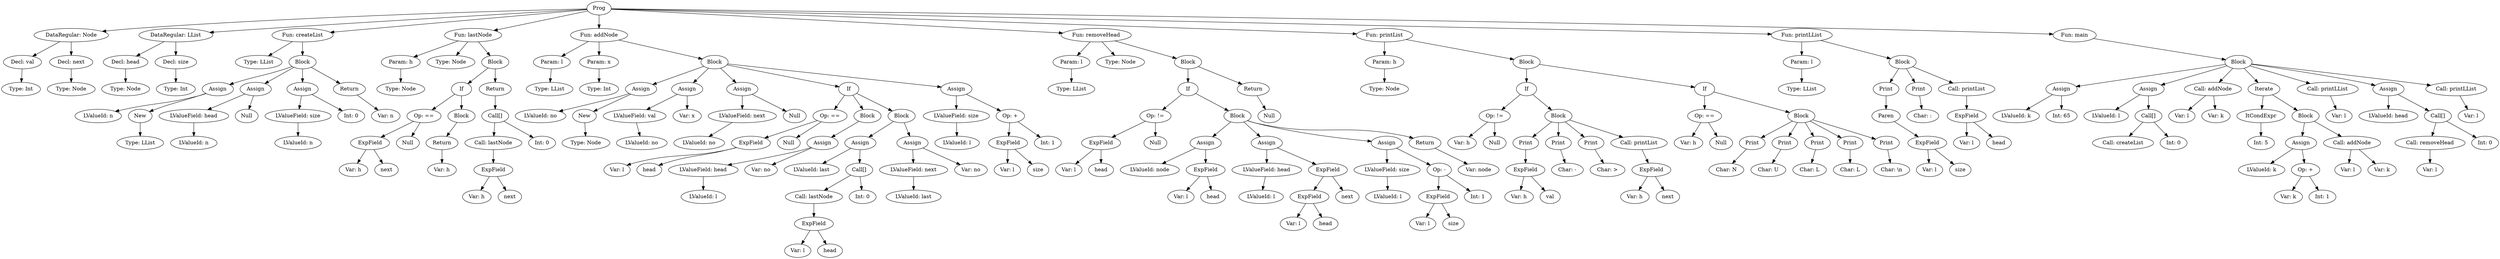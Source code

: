 digraph AST {
"Prog1918627686" [label="Prog"];
"DataRegular747464370" [label="DataRegular: Node"];
"Prog1918627686" -> "DataRegular747464370";
"Decl1513712028" [label="Decl: val"];
"DataRegular747464370" -> "Decl1513712028";
"Type1018547642" [label="Type: Int"];
"Decl1513712028" -> "Type1018547642";
"Decl1456208737" [label="Decl: next"];
"DataRegular747464370" -> "Decl1456208737";
"Type288665596" [label="Type: Node"];
"Decl1456208737" -> "Type288665596";
"DataRegular13648335" [label="DataRegular: LList"];
"Prog1918627686" -> "DataRegular13648335";
"Decl312116338" [label="Decl: head"];
"DataRegular13648335" -> "Decl312116338";
"Type453211571" [label="Type: Node"];
"Decl312116338" -> "Type453211571";
"Decl796684896" [label="Decl: size"];
"DataRegular13648335" -> "Decl796684896";
"Type757108857" [label="Type: Int"];
"Decl796684896" -> "Type757108857";
"Fun1809787067" [label="Fun: createList"];
"Prog1918627686" -> "Fun1809787067";
"Type1802598046" [label="Type: LList"];
"Fun1809787067" -> "Type1802598046";
"CmdBlock659748578" [label="Block"];
"Fun1809787067" -> "CmdBlock659748578";
"CmdAssign240650537" [label="Assign"];
"CmdBlock659748578" -> "CmdAssign240650537";
"LValueId483422889" [label="LValueId: n"];
"CmdAssign240650537" -> "LValueId483422889";
"ExpNew2088051243" [label="New"];
"CmdAssign240650537" -> "ExpNew2088051243";
"Type1277181601" [label="Type: LList"];
"ExpNew2088051243" -> "Type1277181601";
"CmdAssign41903949" [label="Assign"];
"CmdBlock659748578" -> "CmdAssign41903949";
"LValueField488970385" [label="LValueField: head"];
"CmdAssign41903949" -> "LValueField488970385";
"LValueId1209271652" [label="LValueId: n"];
"LValueField488970385" -> "LValueId1209271652";
"ExpNull93122545" [label="Null"];
"CmdAssign41903949" -> "ExpNull93122545";
"CmdAssign2083562754" [label="Assign"];
"CmdBlock659748578" -> "CmdAssign2083562754";
"LValueField1239731077" [label="LValueField: size"];
"CmdAssign2083562754" -> "LValueField1239731077";
"LValueId557041912" [label="LValueId: n"];
"LValueField1239731077" -> "LValueId557041912";
"ExpInt1134712904" [label="Int: 0"];
"CmdAssign2083562754" -> "ExpInt1134712904";
"CmdReturn985922955" [label="Return"];
"CmdBlock659748578" -> "CmdReturn985922955";
"ExpVar1435804085" [label="Var: n"];
"CmdReturn985922955" -> "ExpVar1435804085";
"Fun1784662007" [label="Fun: lastNode"];
"Prog1918627686" -> "Fun1784662007";
"Param997110508" [label="Param: h"];
"Fun1784662007" -> "Param997110508";
"Type509886383" [label="Type: Node"];
"Param997110508" -> "Type509886383";
"Type1854778591" [label="Type: Node"];
"Fun1784662007" -> "Type1854778591";
"CmdBlock2054798982" [label="Block"];
"Fun1784662007" -> "CmdBlock2054798982";
"CmdIf885951223" [label="If"];
"CmdBlock2054798982" -> "CmdIf885951223";
"ExpBinOp191382150" [label="Op: =="];
"CmdIf885951223" -> "ExpBinOp191382150";
node0 [label="ExpField"];
ExpBinOp191382150 -> node0;
"ExpVar142666848" [label="Var: h"];
"node0" -> "ExpVar142666848";
node1 [label="next"];
node0 -> node1;
"ExpNull1060830840" [label="Null"];
"ExpBinOp191382150" -> "ExpNull1060830840";
"CmdBlock2137211482" [label="Block"];
"CmdIf885951223" -> "CmdBlock2137211482";
"CmdReturn920011586" [label="Return"];
"CmdBlock2137211482" -> "CmdReturn920011586";
"ExpVar968514068" [label="Var: h"];
"CmdReturn920011586" -> "ExpVar968514068";
"CmdReturn1360767589" [label="Return"];
"CmdBlock2054798982" -> "CmdReturn1360767589";
"ExpCallIndexed873415566" [label="Call[]"];
"CmdReturn1360767589" -> "ExpCallIndexed873415566";
"ExpCall818403870" [label="Call: lastNode"];
"ExpCallIndexed873415566" -> "ExpCall818403870";
node2 [label="ExpField"];
ExpCall818403870 -> node2;
"ExpVar1531333864" [label="Var: h"];
"node2" -> "ExpVar1531333864";
node3 [label="next"];
node2 -> node3;
"ExpInt1468177767" [label="Int: 0"];
"ExpCallIndexed873415566" -> "ExpInt1468177767";
"Fun434091818" [label="Fun: addNode"];
"Prog1918627686" -> "Fun434091818";
"Param398887205" [label="Param: l"];
"Fun434091818" -> "Param398887205";
"Type2114889273" [label="Type: LList"];
"Param398887205" -> "Type2114889273";
"Param1025799482" [label="Param: x"];
"Fun434091818" -> "Param1025799482";
"Type1504109395" [label="Type: Int"];
"Param1025799482" -> "Type1504109395";
"CmdBlock2047526627" [label="Block"];
"Fun434091818" -> "CmdBlock2047526627";
"CmdAssign1908316405" [label="Assign"];
"CmdBlock2047526627" -> "CmdAssign1908316405";
"LValueId1873653341" [label="LValueId: no"];
"CmdAssign1908316405" -> "LValueId1873653341";
"ExpNew25126016" [label="New"];
"CmdAssign1908316405" -> "ExpNew25126016";
"Type762218386" [label="Type: Node"];
"ExpNew25126016" -> "Type762218386";
"CmdAssign672320506" [label="Assign"];
"CmdBlock2047526627" -> "CmdAssign672320506";
"LValueField718231523" [label="LValueField: val"];
"CmdAssign672320506" -> "LValueField718231523";
"LValueId1349414238" [label="LValueId: no"];
"LValueField718231523" -> "LValueId1349414238";
"ExpVar157627094" [label="Var: x"];
"CmdAssign672320506" -> "ExpVar157627094";
"CmdAssign932607259" [label="Assign"];
"CmdBlock2047526627" -> "CmdAssign932607259";
"LValueField1740000325" [label="LValueField: next"];
"CmdAssign932607259" -> "LValueField1740000325";
"LValueId1142020464" [label="LValueId: no"];
"LValueField1740000325" -> "LValueId1142020464";
"ExpNull1682092198" [label="Null"];
"CmdAssign932607259" -> "ExpNull1682092198";
"CmdIf1626877848" [label="If"];
"CmdBlock2047526627" -> "CmdIf1626877848";
"ExpBinOp905544614" [label="Op: =="];
"CmdIf1626877848" -> "ExpBinOp905544614";
node4 [label="ExpField"];
ExpBinOp905544614 -> node4;
"ExpVar2137589296" [label="Var: l"];
"node4" -> "ExpVar2137589296";
node5 [label="head"];
node4 -> node5;
"ExpNull249515771" [label="Null"];
"ExpBinOp905544614" -> "ExpNull249515771";
"CmdBlock796533847" [label="Block"];
"CmdIf1626877848" -> "CmdBlock796533847";
"CmdAssign1449621165" [label="Assign"];
"CmdBlock796533847" -> "CmdAssign1449621165";
"LValueField1627960023" [label="LValueField: head"];
"CmdAssign1449621165" -> "LValueField1627960023";
"LValueId357863579" [label="LValueId: l"];
"LValueField1627960023" -> "LValueId357863579";
"ExpVar1811044090" [label="Var: no"];
"CmdAssign1449621165" -> "ExpVar1811044090";
"CmdBlock114132791" [label="Block"];
"CmdIf1626877848" -> "CmdBlock114132791";
"CmdAssign586617651" [label="Assign"];
"CmdBlock114132791" -> "CmdAssign586617651";
"LValueId328638398" [label="LValueId: last"];
"CmdAssign586617651" -> "LValueId328638398";
"ExpCallIndexed1789550256" [label="Call[]"];
"CmdAssign586617651" -> "ExpCallIndexed1789550256";
"ExpCall3447021" [label="Call: lastNode"];
"ExpCallIndexed1789550256" -> "ExpCall3447021";
node6 [label="ExpField"];
ExpCall3447021 -> node6;
"ExpVar440434003" [label="Var: l"];
"node6" -> "ExpVar440434003";
node7 [label="head"];
node6 -> node7;
"ExpInt1032616650" [label="Int: 0"];
"ExpCallIndexed1789550256" -> "ExpInt1032616650";
"CmdAssign99347477" [label="Assign"];
"CmdBlock114132791" -> "CmdAssign99347477";
"LValueField566034357" [label="LValueField: next"];
"CmdAssign99347477" -> "LValueField566034357";
"LValueId940553268" [label="LValueId: last"];
"LValueField566034357" -> "LValueId940553268";
"ExpVar1720435669" [label="Var: no"];
"CmdAssign99347477" -> "ExpVar1720435669";
"CmdAssign1020923989" [label="Assign"];
"CmdBlock2047526627" -> "CmdAssign1020923989";
"LValueField2052915500" [label="LValueField: size"];
"CmdAssign1020923989" -> "LValueField2052915500";
"LValueId1068934215" [label="LValueId: l"];
"LValueField2052915500" -> "LValueId1068934215";
"ExpBinOp127618319" [label="Op: +"];
"CmdAssign1020923989" -> "ExpBinOp127618319";
node8 [label="ExpField"];
ExpBinOp127618319 -> node8;
"ExpVar1798286609" [label="Var: l"];
"node8" -> "ExpVar1798286609";
node9 [label="size"];
node8 -> node9;
"ExpInt2036958521" [label="Int: 1"];
"ExpBinOp127618319" -> "ExpInt2036958521";
"Fun1945604815" [label="Fun: removeHead"];
"Prog1918627686" -> "Fun1945604815";
"Param785992331" [label="Param: l"];
"Fun1945604815" -> "Param785992331";
"Type940060004" [label="Type: LList"];
"Param785992331" -> "Type940060004";
"Type234698513" [label="Type: Node"];
"Fun1945604815" -> "Type234698513";
"CmdBlock1121172875" [label="Block"];
"Fun1945604815" -> "CmdBlock1121172875";
"CmdIf649734728" [label="If"];
"CmdBlock1121172875" -> "CmdIf649734728";
"ExpBinOp1595953398" [label="Op: !="];
"CmdIf649734728" -> "ExpBinOp1595953398";
node10 [label="ExpField"];
ExpBinOp1595953398 -> node10;
"ExpVar998351292" [label="Var: l"];
"node10" -> "ExpVar998351292";
node11 [label="head"];
node10 -> node11;
"ExpNull1684106402" [label="Null"];
"ExpBinOp1595953398" -> "ExpNull1684106402";
"CmdBlock335471116" [label="Block"];
"CmdIf649734728" -> "CmdBlock335471116";
"CmdAssign1308927845" [label="Assign"];
"CmdBlock335471116" -> "CmdAssign1308927845";
"LValueId2017354584" [label="LValueId: node"];
"CmdAssign1308927845" -> "LValueId2017354584";
node12 [label="ExpField"];
CmdAssign1308927845 -> node12;
"ExpVar391447681" [label="Var: l"];
"node12" -> "ExpVar391447681";
node13 [label="head"];
node12 -> node13;
"CmdAssign1935637221" [label="Assign"];
"CmdBlock335471116" -> "CmdAssign1935637221";
"LValueField403424356" [label="LValueField: head"];
"CmdAssign1935637221" -> "LValueField403424356";
"LValueId321142942" [label="LValueId: l"];
"LValueField403424356" -> "LValueId321142942";
node14 [label="ExpField"];
CmdAssign1935637221 -> node14;
node16 [label="ExpField"];
node14 -> node16;
"ExpVar745160567" [label="Var: l"];
"node16" -> "ExpVar745160567";
node17 [label="head"];
node16 -> node17;
node15 [label="next"];
node14 -> node15;
"CmdAssign610984013" [label="Assign"];
"CmdBlock335471116" -> "CmdAssign610984013";
"LValueField1644443712" [label="LValueField: size"];
"CmdAssign610984013" -> "LValueField1644443712";
"LValueId1393931310" [label="LValueId: l"];
"LValueField1644443712" -> "LValueId1393931310";
"ExpBinOp788117692" [label="Op: -"];
"CmdAssign610984013" -> "ExpBinOp788117692";
node18 [label="ExpField"];
ExpBinOp788117692 -> node18;
"ExpVar1566723494" [label="Var: l"];
"node18" -> "ExpVar1566723494";
node19 [label="size"];
node18 -> node19;
"ExpInt510113906" [label="Int: 1"];
"ExpBinOp788117692" -> "ExpInt510113906";
"CmdReturn1622006612" [label="Return"];
"CmdBlock335471116" -> "CmdReturn1622006612";
"ExpVar66233253" [label="Var: node"];
"CmdReturn1622006612" -> "ExpVar66233253";
"CmdReturn1286783232" [label="Return"];
"CmdBlock1121172875" -> "CmdReturn1286783232";
"ExpNull1874154700" [label="Null"];
"CmdReturn1286783232" -> "ExpNull1874154700";
"Fun1632392469" [label="Fun: printList"];
"Prog1918627686" -> "Fun1632392469";
"Param2008362258" [label="Param: h"];
"Fun1632392469" -> "Param2008362258";
"Type760563749" [label="Type: Node"];
"Param2008362258" -> "Type760563749";
"CmdBlock1753447031" [label="Block"];
"Fun1632392469" -> "CmdBlock1753447031";
"CmdIf1810132623" [label="If"];
"CmdBlock1753447031" -> "CmdIf1810132623";
"ExpBinOp895947612" [label="Op: !="];
"CmdIf1810132623" -> "ExpBinOp895947612";
"ExpVar846492085" [label="Var: h"];
"ExpBinOp895947612" -> "ExpVar846492085";
"ExpNull1096283470" [label="Null"];
"ExpBinOp895947612" -> "ExpNull1096283470";
"CmdBlock152005629" [label="Block"];
"CmdIf1810132623" -> "CmdBlock152005629";
"CmdPrint75457651" [label="Print"];
"CmdBlock152005629" -> "CmdPrint75457651";
node20 [label="ExpField"];
CmdPrint75457651 -> node20;
"ExpVar362239120" [label="Var: h"];
"node20" -> "ExpVar362239120";
node21 [label="val"];
node20 -> node21;
"CmdPrint1796488937" [label="Print"];
"CmdBlock152005629" -> "CmdPrint1796488937";
"ExpChar423031029" [label="Char: -"];
"CmdPrint1796488937" -> "ExpChar423031029";
"CmdPrint1712669532" [label="Print"];
"CmdBlock152005629" -> "CmdPrint1712669532";
"ExpChar1225373914" [label="Char: >"];
"CmdPrint1712669532" -> "ExpChar1225373914";
"CmdCall60830820" [label="Call: printList"];
"CmdBlock152005629" -> "CmdCall60830820";
node22 [label="ExpField"];
CmdCall60830820 -> node22;
"ExpVar759156157" [label="Var: h"];
"node22" -> "ExpVar759156157";
node23 [label="next"];
node22 -> node23;
"CmdIf1635546341" [label="If"];
"CmdBlock1753447031" -> "CmdIf1635546341";
"ExpBinOp1698156408" [label="Op: =="];
"CmdIf1635546341" -> "ExpBinOp1698156408";
"ExpVar1740035246" [label="Var: h"];
"ExpBinOp1698156408" -> "ExpVar1740035246";
"ExpNull884457408" [label="Null"];
"ExpBinOp1698156408" -> "ExpNull884457408";
"CmdBlock913190639" [label="Block"];
"CmdIf1635546341" -> "CmdBlock913190639";
"CmdPrint1845066581" [label="Print"];
"CmdBlock913190639" -> "CmdPrint1845066581";
"ExpChar1018937824" [label="Char: N"];
"CmdPrint1845066581" -> "ExpChar1018937824";
"CmdPrint905654280" [label="Print"];
"CmdBlock913190639" -> "CmdPrint905654280";
"ExpChar1915058446" [label="Char: U"];
"CmdPrint905654280" -> "ExpChar1915058446";
"CmdPrint1419810764" [label="Print"];
"CmdBlock913190639" -> "CmdPrint1419810764";
"ExpChar922151033" [label="Char: L"];
"CmdPrint1419810764" -> "ExpChar922151033";
"CmdPrint1516369375" [label="Print"];
"CmdBlock913190639" -> "CmdPrint1516369375";
"ExpChar55909012" [label="Char: L"];
"CmdPrint1516369375" -> "ExpChar55909012";
"CmdPrint1394336709" [label="Print"];
"CmdBlock913190639" -> "CmdPrint1394336709";
"ExpChar1387228415" [label="Char: \\n"];
"CmdPrint1394336709" -> "ExpChar1387228415";
"Fun120960120" [label="Fun: printLList"];
"Prog1918627686" -> "Fun120960120";
"Param748658608" [label="Param: l"];
"Fun120960120" -> "Param748658608";
"Type546718765" [label="Type: LList"];
"Param748658608" -> "Type546718765";
"CmdBlock167185492" [label="Block"];
"Fun120960120" -> "CmdBlock167185492";
"CmdPrint592179046" [label="Print"];
"CmdBlock167185492" -> "CmdPrint592179046";
"ExpParen1937348256" [label="Paren"];
"CmdPrint592179046" -> "ExpParen1937348256";
node24 [label="ExpField"];
ExpParen1937348256 -> node24;
"ExpVar1641808846" [label="Var: l"];
"node24" -> "ExpVar1641808846";
node25 [label="size"];
node24 -> node25;
"CmdPrint1358444045" [label="Print"];
"CmdBlock167185492" -> "CmdPrint1358444045";
"ExpChar750044075" [label="Char: :"];
"CmdPrint1358444045" -> "ExpChar750044075";
"CmdCall331844619" [label="Call: printList"];
"CmdBlock167185492" -> "CmdCall331844619";
node26 [label="ExpField"];
CmdCall331844619 -> node26;
"ExpVar310656974" [label="Var: l"];
"node26" -> "ExpVar310656974";
node27 [label="head"];
node26 -> node27;
"Fun64830413" [label="Fun: main"];
"Prog1918627686" -> "Fun64830413";
"CmdBlock159259014" [label="Block"];
"Fun64830413" -> "CmdBlock159259014";
"CmdAssign653687670" [label="Assign"];
"CmdBlock159259014" -> "CmdAssign653687670";
"LValueId356473385" [label="LValueId: k"];
"CmdAssign653687670" -> "LValueId356473385";
"ExpInt2136344592" [label="Int: 65"];
"CmdAssign653687670" -> "ExpInt2136344592";
"CmdAssign110992469" [label="Assign"];
"CmdBlock159259014" -> "CmdAssign110992469";
"LValueId329611835" [label="LValueId: l"];
"CmdAssign110992469" -> "LValueId329611835";
"ExpCallIndexed2091156596" [label="Call[]"];
"CmdAssign110992469" -> "ExpCallIndexed2091156596";
"ExpCall863831416" [label="Call: createList"];
"ExpCallIndexed2091156596" -> "ExpCall863831416";
"ExpInt1508395126" [label="Int: 0"];
"ExpCallIndexed2091156596" -> "ExpInt1508395126";
"CmdCall1638172114" [label="Call: addNode"];
"CmdBlock159259014" -> "CmdCall1638172114";
"ExpVar972765878" [label="Var: l"];
"CmdCall1638172114" -> "ExpVar972765878";
"ExpVar1651945012" [label="Var: k"];
"CmdCall1638172114" -> "ExpVar1651945012";
"CmdIterate2034688500" [label="Iterate"];
"CmdBlock159259014" -> "CmdIterate2034688500";
"ItCondExpr1007251739" [label="ItCondExpr"];
"CmdIterate2034688500" -> "ItCondExpr1007251739";
"ExpInt1556595366" [label="Int: 5"];
"ItCondExpr1007251739" -> "ExpInt1556595366";
"CmdBlock194494468" [label="Block"];
"CmdIterate2034688500" -> "CmdBlock194494468";
"CmdAssign1167116739" [label="Assign"];
"CmdBlock194494468" -> "CmdAssign1167116739";
"LValueId853993923" [label="LValueId: k"];
"CmdAssign1167116739" -> "LValueId853993923";
"ExpBinOp1347870667" [label="Op: +"];
"CmdAssign1167116739" -> "ExpBinOp1347870667";
"ExpVar1702146597" [label="Var: k"];
"ExpBinOp1347870667" -> "ExpVar1702146597";
"ExpInt644460953" [label="Int: 1"];
"ExpBinOp1347870667" -> "ExpInt644460953";
"CmdCall591723622" [label="Call: addNode"];
"CmdBlock194494468" -> "CmdCall591723622";
"ExpVar1166726978" [label="Var: l"];
"CmdCall591723622" -> "ExpVar1166726978";
"ExpVar95395916" [label="Var: k"];
"CmdCall591723622" -> "ExpVar95395916";
"CmdCall1856056345" [label="Call: printLList"];
"CmdBlock159259014" -> "CmdCall1856056345";
"ExpVar1778535015" [label="Var: l"];
"CmdCall1856056345" -> "ExpVar1778535015";
"CmdAssign2032251042" [label="Assign"];
"CmdBlock159259014" -> "CmdAssign2032251042";
"LValueId24433162" [label="LValueId: head"];
"CmdAssign2032251042" -> "LValueId24433162";
"ExpCallIndexed1725097945" [label="Call[]"];
"CmdAssign2032251042" -> "ExpCallIndexed1725097945";
"ExpCall519821334" [label="Call: removeHead"];
"ExpCallIndexed1725097945" -> "ExpCall519821334";
"ExpVar1781256139" [label="Var: l"];
"ExpCall519821334" -> "ExpVar1781256139";
"ExpInt1307096070" [label="Int: 0"];
"ExpCallIndexed1725097945" -> "ExpInt1307096070";
"CmdCall1014328909" [label="Call: printLList"];
"CmdBlock159259014" -> "CmdCall1014328909";
"ExpVar2081303229" [label="Var: l"];
"CmdCall1014328909" -> "ExpVar2081303229";
}
